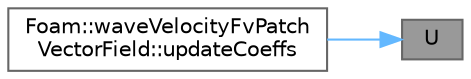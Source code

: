 digraph "U"
{
 // LATEX_PDF_SIZE
  bgcolor="transparent";
  edge [fontname=Helvetica,fontsize=10,labelfontname=Helvetica,labelfontsize=10];
  node [fontname=Helvetica,fontsize=10,shape=box,height=0.2,width=0.4];
  rankdir="RL";
  Node1 [id="Node000001",label="U",height=0.2,width=0.4,color="gray40", fillcolor="grey60", style="filled", fontcolor="black",tooltip=" "];
  Node1 -> Node2 [id="edge1_Node000001_Node000002",dir="back",color="steelblue1",style="solid",tooltip=" "];
  Node2 [id="Node000002",label="Foam::waveVelocityFvPatch\lVectorField::updateCoeffs",height=0.2,width=0.4,color="grey40", fillcolor="white", style="filled",URL="$classFoam_1_1waveVelocityFvPatchVectorField.html#a7e24eafac629d3733181cd942d4c902f",tooltip=" "];
}
